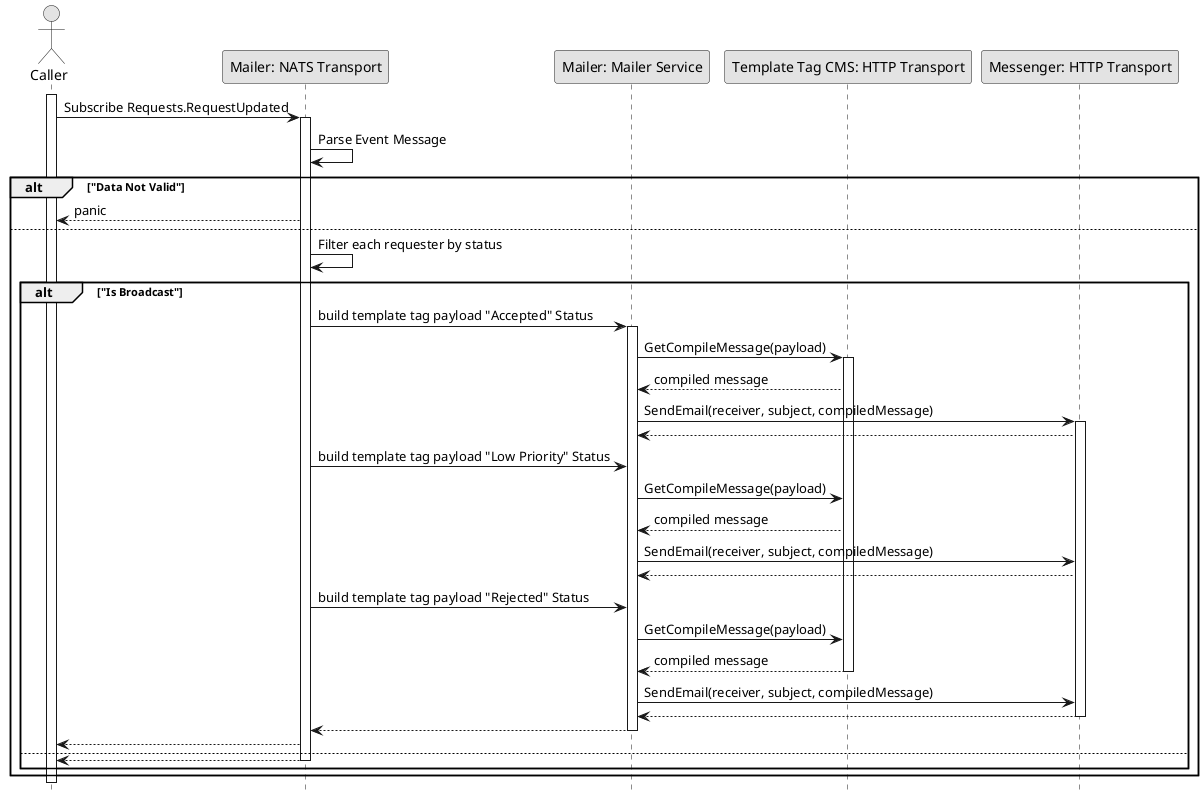 @startuml MAILER_SubscribeCommitRequest

skinparam Monochrome true
skinparam Shadowing false
hide footbox

actor "Caller" as Caller
participant "Mailer: NATS Transport" as MailerNATSTransport
participant "Mailer: Mailer Service" as MailerService
participant "Template Tag CMS: HTTP Transport" as TTCMSHTTPTransport
participant "Messenger: HTTP Transport" as MessengerHTTPTransport

activate Caller

Caller->MailerNATSTransport: Subscribe Requests.RequestUpdated
activate MailerNATSTransport
MailerNATSTransport->MailerNATSTransport: Parse Event Message

alt "Data Not Valid"
    MailerNATSTransport-->Caller: panic
else
    MailerNATSTransport->MailerNATSTransport: Filter each requester by status

    alt "Is Broadcast"
        MailerNATSTransport->MailerService: build template tag payload "Accepted" Status
        activate MailerService
        MailerService->TTCMSHTTPTransport: GetCompileMessage(payload)
        activate TTCMSHTTPTransport
        TTCMSHTTPTransport-->MailerService: compiled message
        MailerService->MessengerHTTPTransport: SendEmail(receiver, subject, compiledMessage)
        activate MessengerHTTPTransport
        MessengerHTTPTransport-->MailerService
        
        MailerNATSTransport->MailerService: build template tag payload "Low Priority" Status
        MailerService->TTCMSHTTPTransport: GetCompileMessage(payload)
        TTCMSHTTPTransport-->MailerService: compiled message
        MailerService->MessengerHTTPTransport: SendEmail(receiver, subject, compiledMessage)
        MessengerHTTPTransport-->MailerService

        MailerNATSTransport->MailerService: build template tag payload "Rejected" Status
        MailerService->TTCMSHTTPTransport: GetCompileMessage(payload)
        TTCMSHTTPTransport-->MailerService: compiled message
        deactivate TTCMSHTTPTransport
        MailerService->MessengerHTTPTransport: SendEmail(receiver, subject, compiledMessage)
        MessengerHTTPTransport-->MailerService

        deactivate MessengerHTTPTransport
        MailerService-->MailerNATSTransport
        deactivate MailerService
        MailerNATSTransport-->Caller
    else
        MailerNATSTransport-->Caller
        deactivate MailerNATSTransport
    end
end

deactivate Caller

@enduml